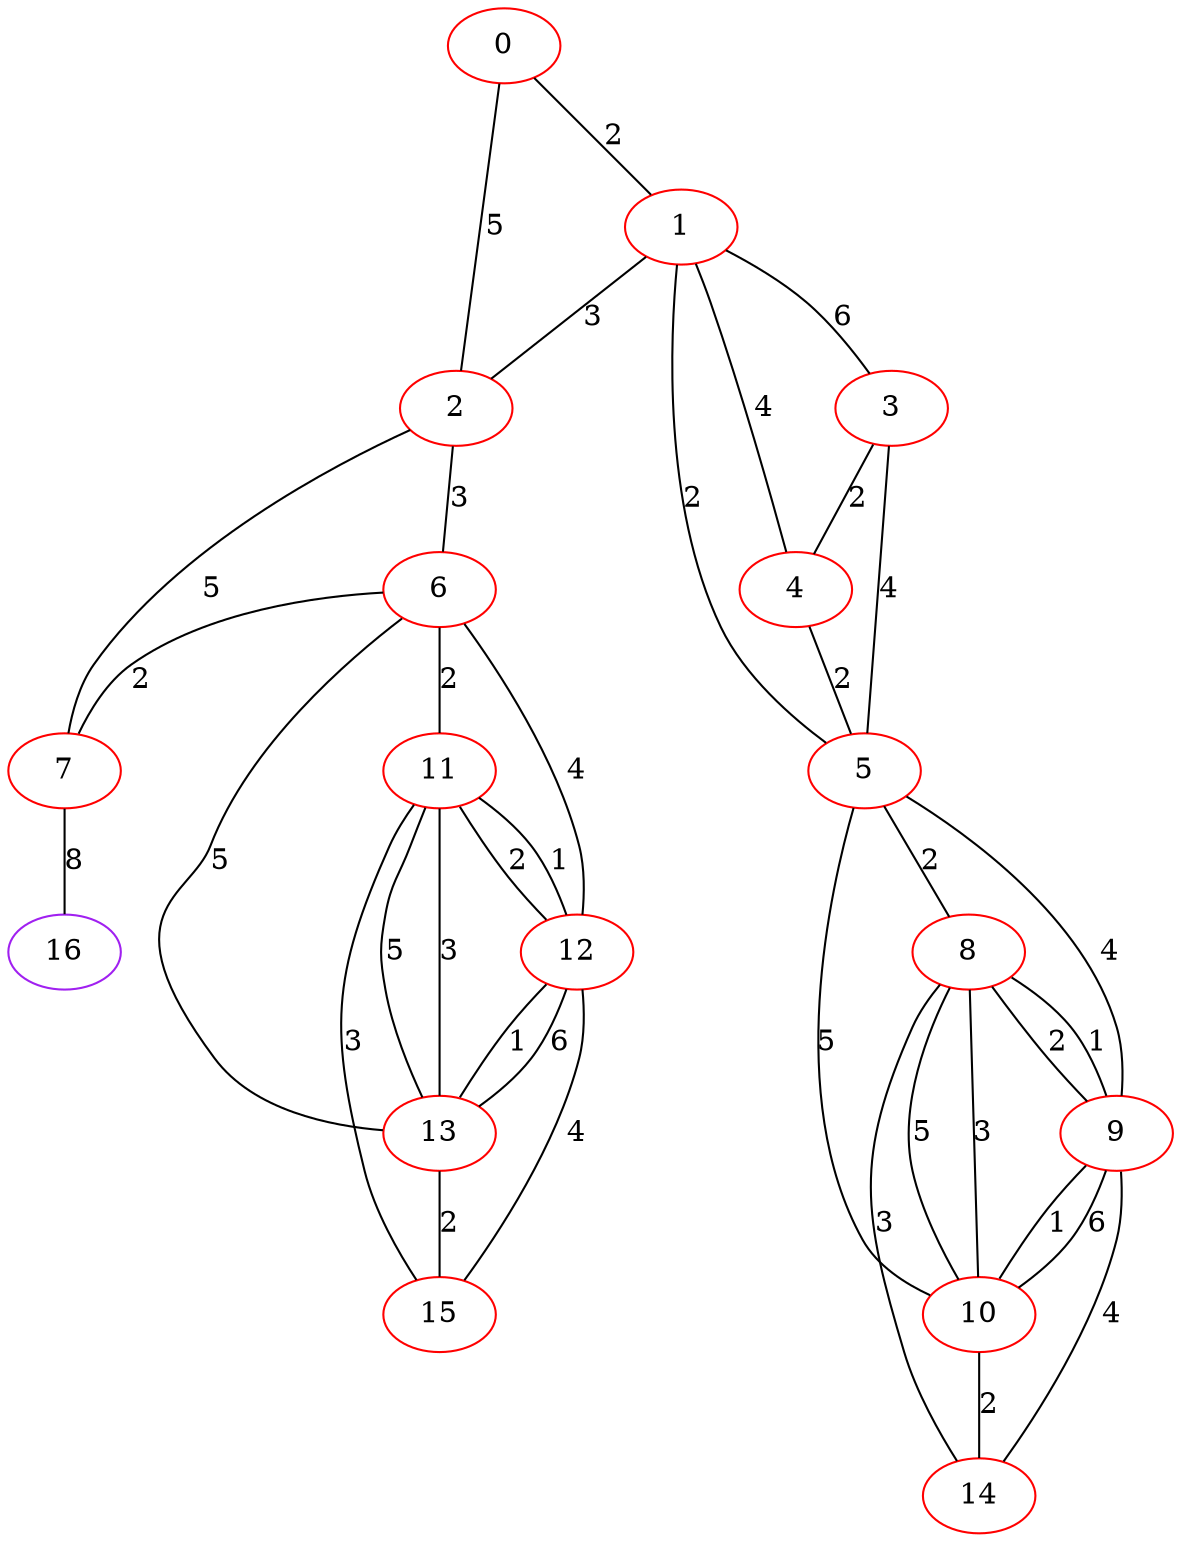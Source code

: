 graph "" {
0 [color=red, weight=1];
1 [color=red, weight=1];
2 [color=red, weight=1];
3 [color=red, weight=1];
4 [color=red, weight=1];
5 [color=red, weight=1];
6 [color=red, weight=1];
7 [color=red, weight=1];
8 [color=red, weight=1];
9 [color=red, weight=1];
10 [color=red, weight=1];
11 [color=red, weight=1];
12 [color=red, weight=1];
13 [color=red, weight=1];
14 [color=red, weight=1];
15 [color=red, weight=1];
16 [color=purple, weight=4];
0 -- 1  [key=0, label=2];
0 -- 2  [key=0, label=5];
1 -- 2  [key=0, label=3];
1 -- 3  [key=0, label=6];
1 -- 4  [key=0, label=4];
1 -- 5  [key=0, label=2];
2 -- 6  [key=0, label=3];
2 -- 7  [key=0, label=5];
3 -- 4  [key=0, label=2];
3 -- 5  [key=0, label=4];
4 -- 5  [key=0, label=2];
5 -- 8  [key=0, label=2];
5 -- 9  [key=0, label=4];
5 -- 10  [key=0, label=5];
6 -- 11  [key=0, label=2];
6 -- 12  [key=0, label=4];
6 -- 13  [key=0, label=5];
6 -- 7  [key=0, label=2];
7 -- 16  [key=0, label=8];
8 -- 9  [key=0, label=1];
8 -- 9  [key=1, label=2];
8 -- 10  [key=0, label=5];
8 -- 10  [key=1, label=3];
8 -- 14  [key=0, label=3];
9 -- 10  [key=0, label=6];
9 -- 10  [key=1, label=1];
9 -- 14  [key=0, label=4];
10 -- 14  [key=0, label=2];
11 -- 12  [key=0, label=1];
11 -- 12  [key=1, label=2];
11 -- 13  [key=0, label=5];
11 -- 13  [key=1, label=3];
11 -- 15  [key=0, label=3];
12 -- 13  [key=0, label=6];
12 -- 13  [key=1, label=1];
12 -- 15  [key=0, label=4];
13 -- 15  [key=0, label=2];
}
